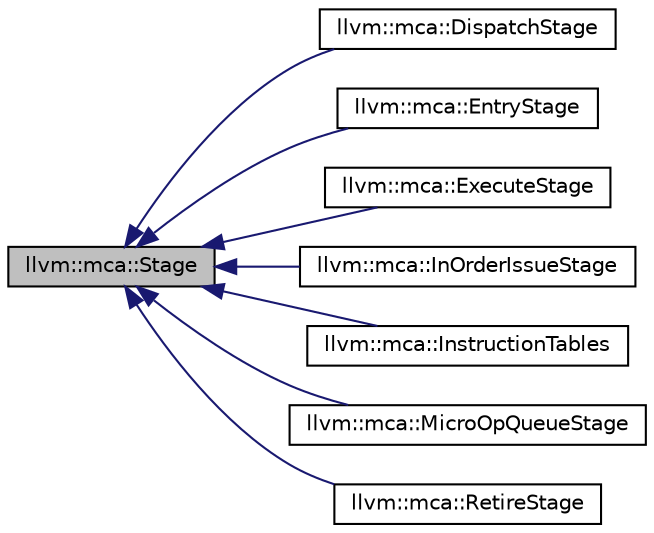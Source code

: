 digraph "llvm::mca::Stage"
{
 // LATEX_PDF_SIZE
  bgcolor="transparent";
  edge [fontname="Helvetica",fontsize="10",labelfontname="Helvetica",labelfontsize="10"];
  node [fontname="Helvetica",fontsize="10",shape=record];
  rankdir="LR";
  Node1 [label="llvm::mca::Stage",height=0.2,width=0.4,color="black", fillcolor="grey75", style="filled", fontcolor="black",tooltip=" "];
  Node1 -> Node2 [dir="back",color="midnightblue",fontsize="10",style="solid",fontname="Helvetica"];
  Node2 [label="llvm::mca::DispatchStage",height=0.2,width=0.4,color="black",URL="$classllvm_1_1mca_1_1DispatchStage.html",tooltip=" "];
  Node1 -> Node3 [dir="back",color="midnightblue",fontsize="10",style="solid",fontname="Helvetica"];
  Node3 [label="llvm::mca::EntryStage",height=0.2,width=0.4,color="black",URL="$classllvm_1_1mca_1_1EntryStage.html",tooltip=" "];
  Node1 -> Node4 [dir="back",color="midnightblue",fontsize="10",style="solid",fontname="Helvetica"];
  Node4 [label="llvm::mca::ExecuteStage",height=0.2,width=0.4,color="black",URL="$classllvm_1_1mca_1_1ExecuteStage.html",tooltip=" "];
  Node1 -> Node5 [dir="back",color="midnightblue",fontsize="10",style="solid",fontname="Helvetica"];
  Node5 [label="llvm::mca::InOrderIssueStage",height=0.2,width=0.4,color="black",URL="$classllvm_1_1mca_1_1InOrderIssueStage.html",tooltip=" "];
  Node1 -> Node6 [dir="back",color="midnightblue",fontsize="10",style="solid",fontname="Helvetica"];
  Node6 [label="llvm::mca::InstructionTables",height=0.2,width=0.4,color="black",URL="$classllvm_1_1mca_1_1InstructionTables.html",tooltip=" "];
  Node1 -> Node7 [dir="back",color="midnightblue",fontsize="10",style="solid",fontname="Helvetica"];
  Node7 [label="llvm::mca::MicroOpQueueStage",height=0.2,width=0.4,color="black",URL="$classllvm_1_1mca_1_1MicroOpQueueStage.html",tooltip="A stage that simulates a queue of instruction opcodes."];
  Node1 -> Node8 [dir="back",color="midnightblue",fontsize="10",style="solid",fontname="Helvetica"];
  Node8 [label="llvm::mca::RetireStage",height=0.2,width=0.4,color="black",URL="$classllvm_1_1mca_1_1RetireStage.html",tooltip=" "];
}

